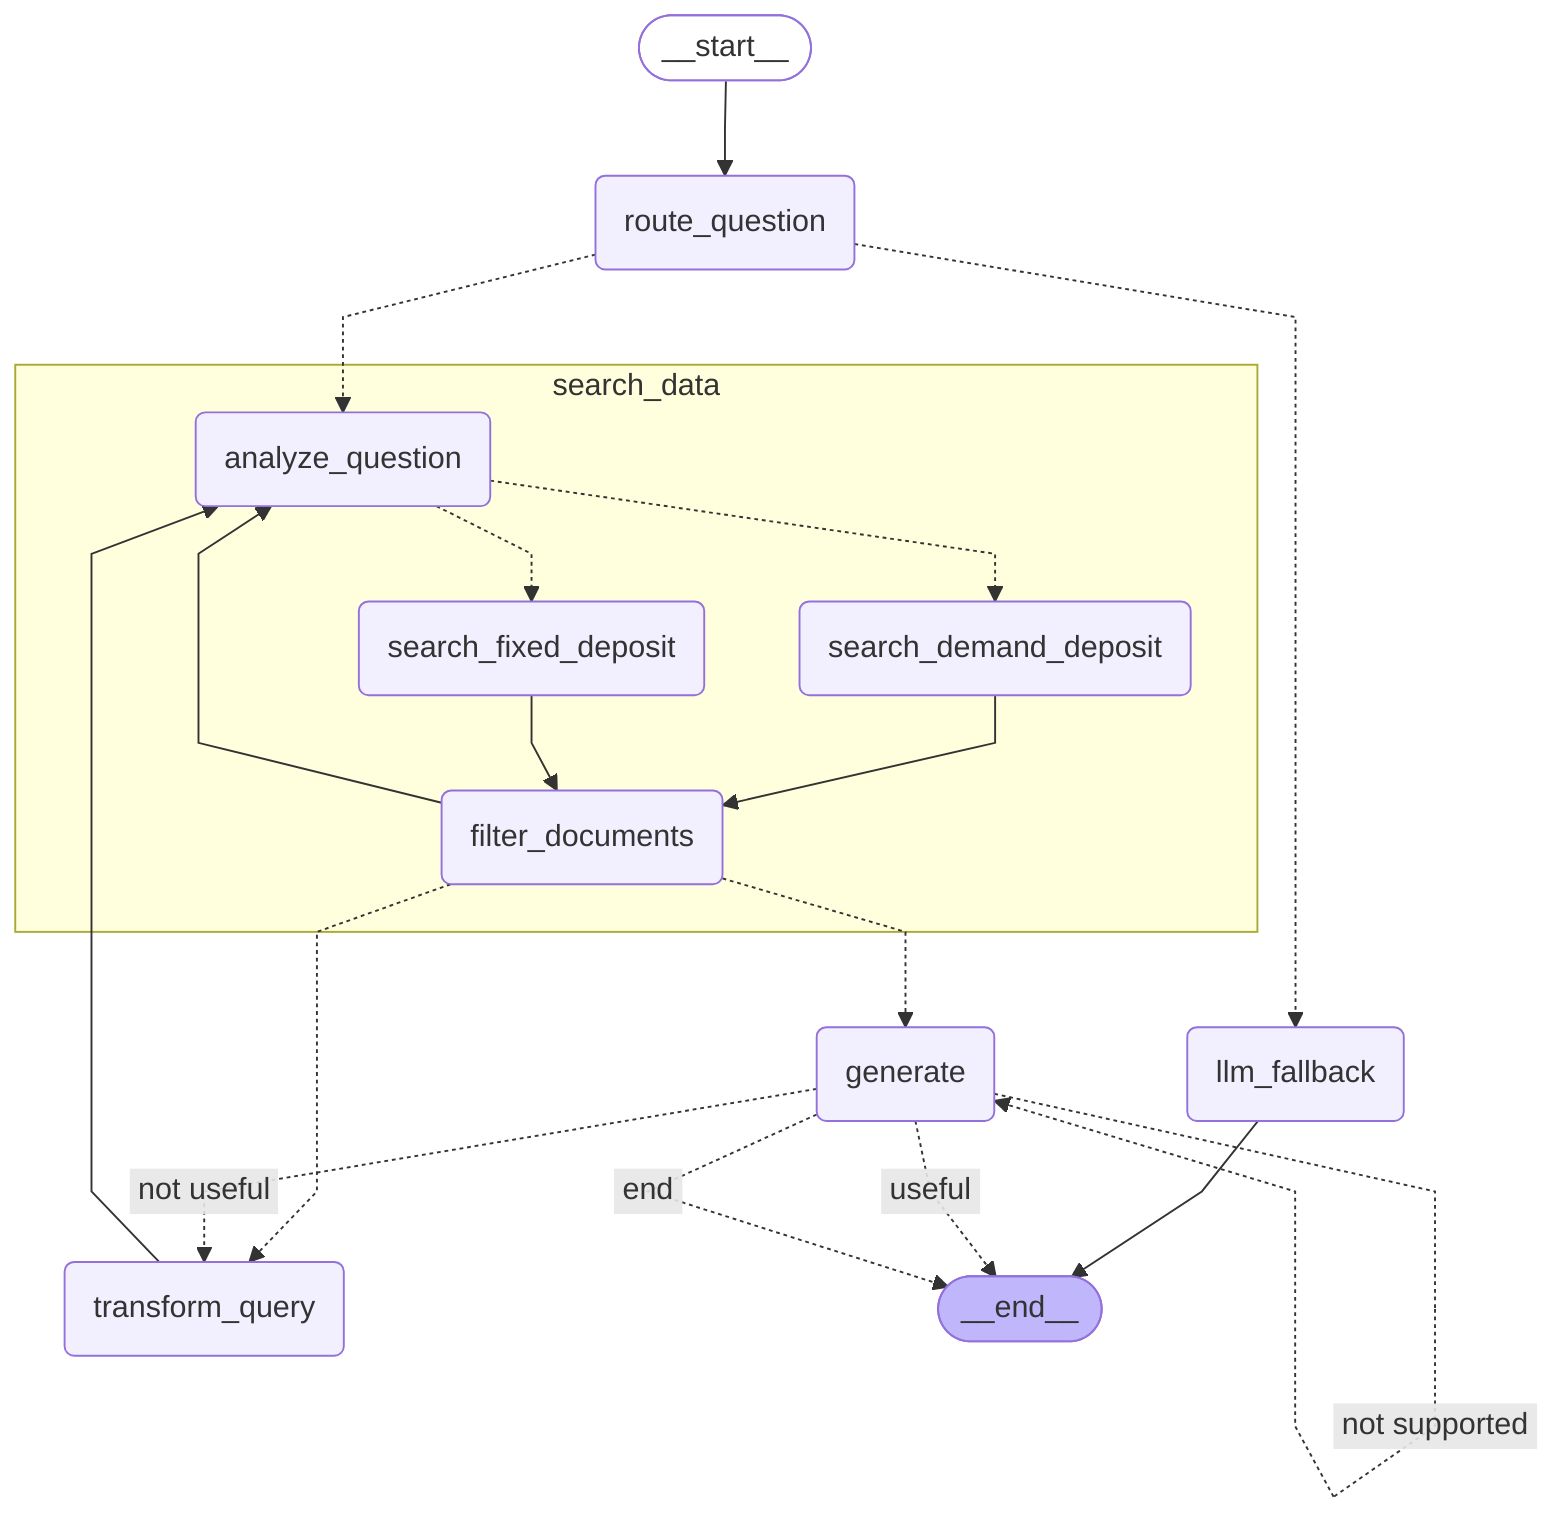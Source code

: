 ---
config:
  flowchart:
    curve: linear
---
graph TD;
	__start__([<p>__start__</p>]):::first
	route_question(route_question)
	llm_fallback(llm_fallback)
	generate(generate)
	transform_query(transform_query)
	__end__([<p>__end__</p>]):::last
	__start__ --> route_question;
	llm_fallback --> __end__;
	transform_query --> search_data_analyze_question;
	route_question -.-> llm_fallback;
	route_question -.-> search_data_analyze_question;
	search_data_filter_documents -.-> transform_query;
	search_data_filter_documents -.-> generate;
	generate -. &nbsp;not useful&nbsp; .-> transform_query;
	generate -. &nbsp;useful&nbsp; .-> __end__;
	generate -. &nbsp;end&nbsp; .-> __end__;
	subgraph search_data
	search_data_analyze_question(analyze_question)
	search_data_search_fixed_deposit(search_fixed_deposit)
	search_data_search_demand_deposit(search_demand_deposit)
	search_data_filter_documents(filter_documents)
	search_data_search_demand_deposit --> search_data_filter_documents;
	search_data_search_fixed_deposit --> search_data_filter_documents;
	search_data_analyze_question -.-> search_data_search_fixed_deposit;
	search_data_analyze_question -.-> search_data_search_demand_deposit;
	search_data_filter_documents --> search_data_analyze_question;
	end
	generate -. &nbsp;not supported&nbsp; .-> generate;
	classDef default fill:#f2f0ff,line-height:1.2
	classDef first fill-opacity:0
	classDef last fill:#bfb6fc